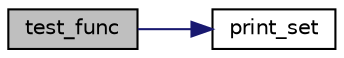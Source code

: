 digraph "test_func"
{
  edge [fontname="Helvetica",fontsize="10",labelfontname="Helvetica",labelfontsize="10"];
  node [fontname="Helvetica",fontsize="10",shape=record];
  rankdir="LR";
  Node1870 [label="test_func",height=0.2,width=0.4,color="black", fillcolor="grey75", style="filled", fontcolor="black"];
  Node1870 -> Node1871 [color="midnightblue",fontsize="10",style="solid",fontname="Helvetica"];
  Node1871 [label="print_set",height=0.2,width=0.4,color="black", fillcolor="white", style="filled",URL="$d0/dd1/blt_8h.html#a8c1a5fc71aea7ff31d181f0103196a24"];
}
